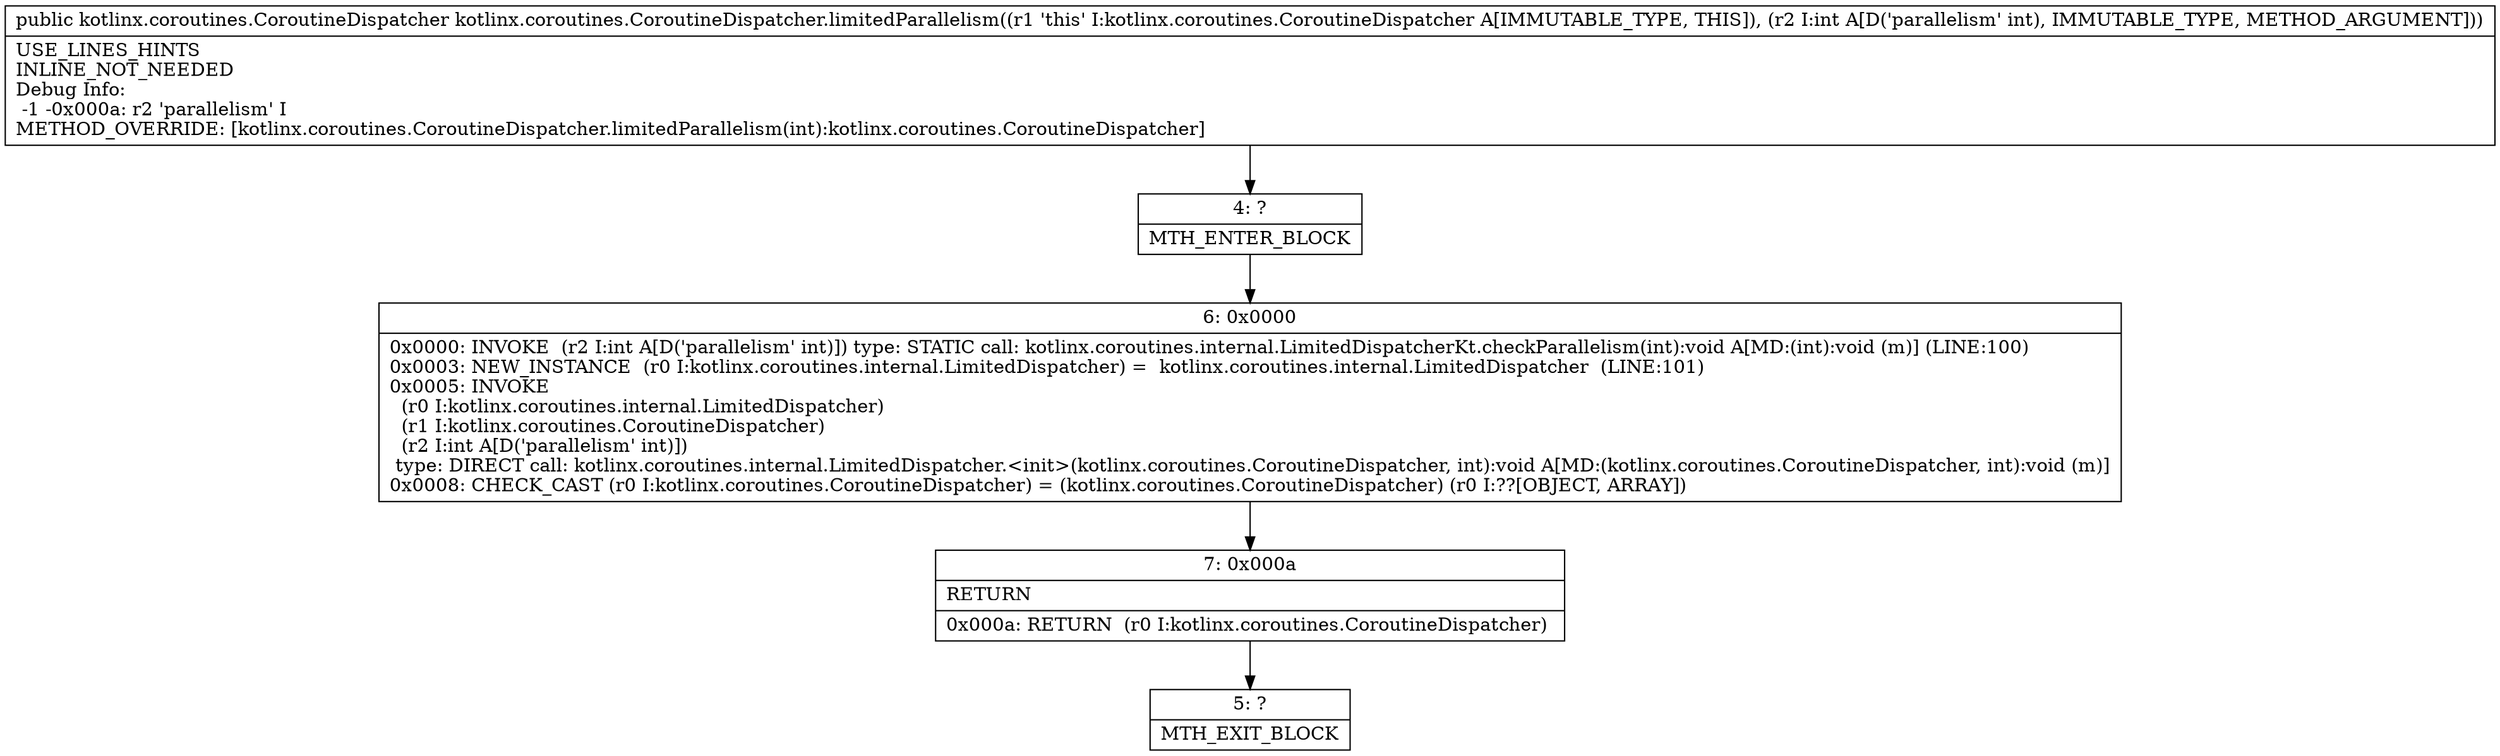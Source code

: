 digraph "CFG forkotlinx.coroutines.CoroutineDispatcher.limitedParallelism(I)Lkotlinx\/coroutines\/CoroutineDispatcher;" {
Node_4 [shape=record,label="{4\:\ ?|MTH_ENTER_BLOCK\l}"];
Node_6 [shape=record,label="{6\:\ 0x0000|0x0000: INVOKE  (r2 I:int A[D('parallelism' int)]) type: STATIC call: kotlinx.coroutines.internal.LimitedDispatcherKt.checkParallelism(int):void A[MD:(int):void (m)] (LINE:100)\l0x0003: NEW_INSTANCE  (r0 I:kotlinx.coroutines.internal.LimitedDispatcher) =  kotlinx.coroutines.internal.LimitedDispatcher  (LINE:101)\l0x0005: INVOKE  \l  (r0 I:kotlinx.coroutines.internal.LimitedDispatcher)\l  (r1 I:kotlinx.coroutines.CoroutineDispatcher)\l  (r2 I:int A[D('parallelism' int)])\l type: DIRECT call: kotlinx.coroutines.internal.LimitedDispatcher.\<init\>(kotlinx.coroutines.CoroutineDispatcher, int):void A[MD:(kotlinx.coroutines.CoroutineDispatcher, int):void (m)]\l0x0008: CHECK_CAST (r0 I:kotlinx.coroutines.CoroutineDispatcher) = (kotlinx.coroutines.CoroutineDispatcher) (r0 I:??[OBJECT, ARRAY]) \l}"];
Node_7 [shape=record,label="{7\:\ 0x000a|RETURN\l|0x000a: RETURN  (r0 I:kotlinx.coroutines.CoroutineDispatcher) \l}"];
Node_5 [shape=record,label="{5\:\ ?|MTH_EXIT_BLOCK\l}"];
MethodNode[shape=record,label="{public kotlinx.coroutines.CoroutineDispatcher kotlinx.coroutines.CoroutineDispatcher.limitedParallelism((r1 'this' I:kotlinx.coroutines.CoroutineDispatcher A[IMMUTABLE_TYPE, THIS]), (r2 I:int A[D('parallelism' int), IMMUTABLE_TYPE, METHOD_ARGUMENT]))  | USE_LINES_HINTS\lINLINE_NOT_NEEDED\lDebug Info:\l  \-1 \-0x000a: r2 'parallelism' I\lMETHOD_OVERRIDE: [kotlinx.coroutines.CoroutineDispatcher.limitedParallelism(int):kotlinx.coroutines.CoroutineDispatcher]\l}"];
MethodNode -> Node_4;Node_4 -> Node_6;
Node_6 -> Node_7;
Node_7 -> Node_5;
}

